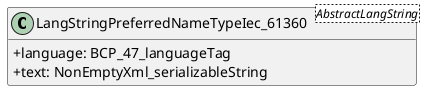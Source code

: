 @startuml
skinparam classAttributeIconSize 0
hide methods

class LangStringPreferredNameTypeIec_61360<AbstractLangString> {
  +language: BCP_47_languageTag 
  +text: NonEmptyXml_serializableString 
}
@enduml